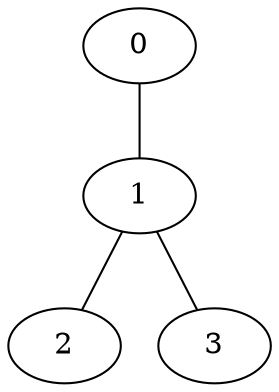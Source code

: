 graph orig_graph {
	0[fillcolor=white];
	1[fillcolor=white];
	2[fillcolor=white];
	3[fillcolor=white];
	0--1;
	1--2;
	1--3;
	}

